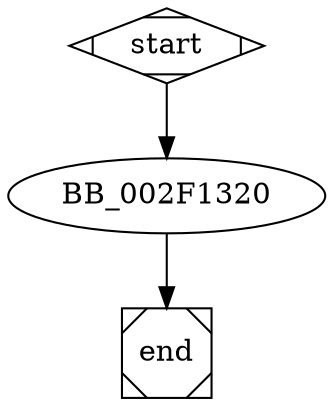 digraph G {
  start -> BB_002F1320;

  BB_002F1320 -> end; 

  start [shape=Mdiamond];
  end [shape=Msquare];
}
